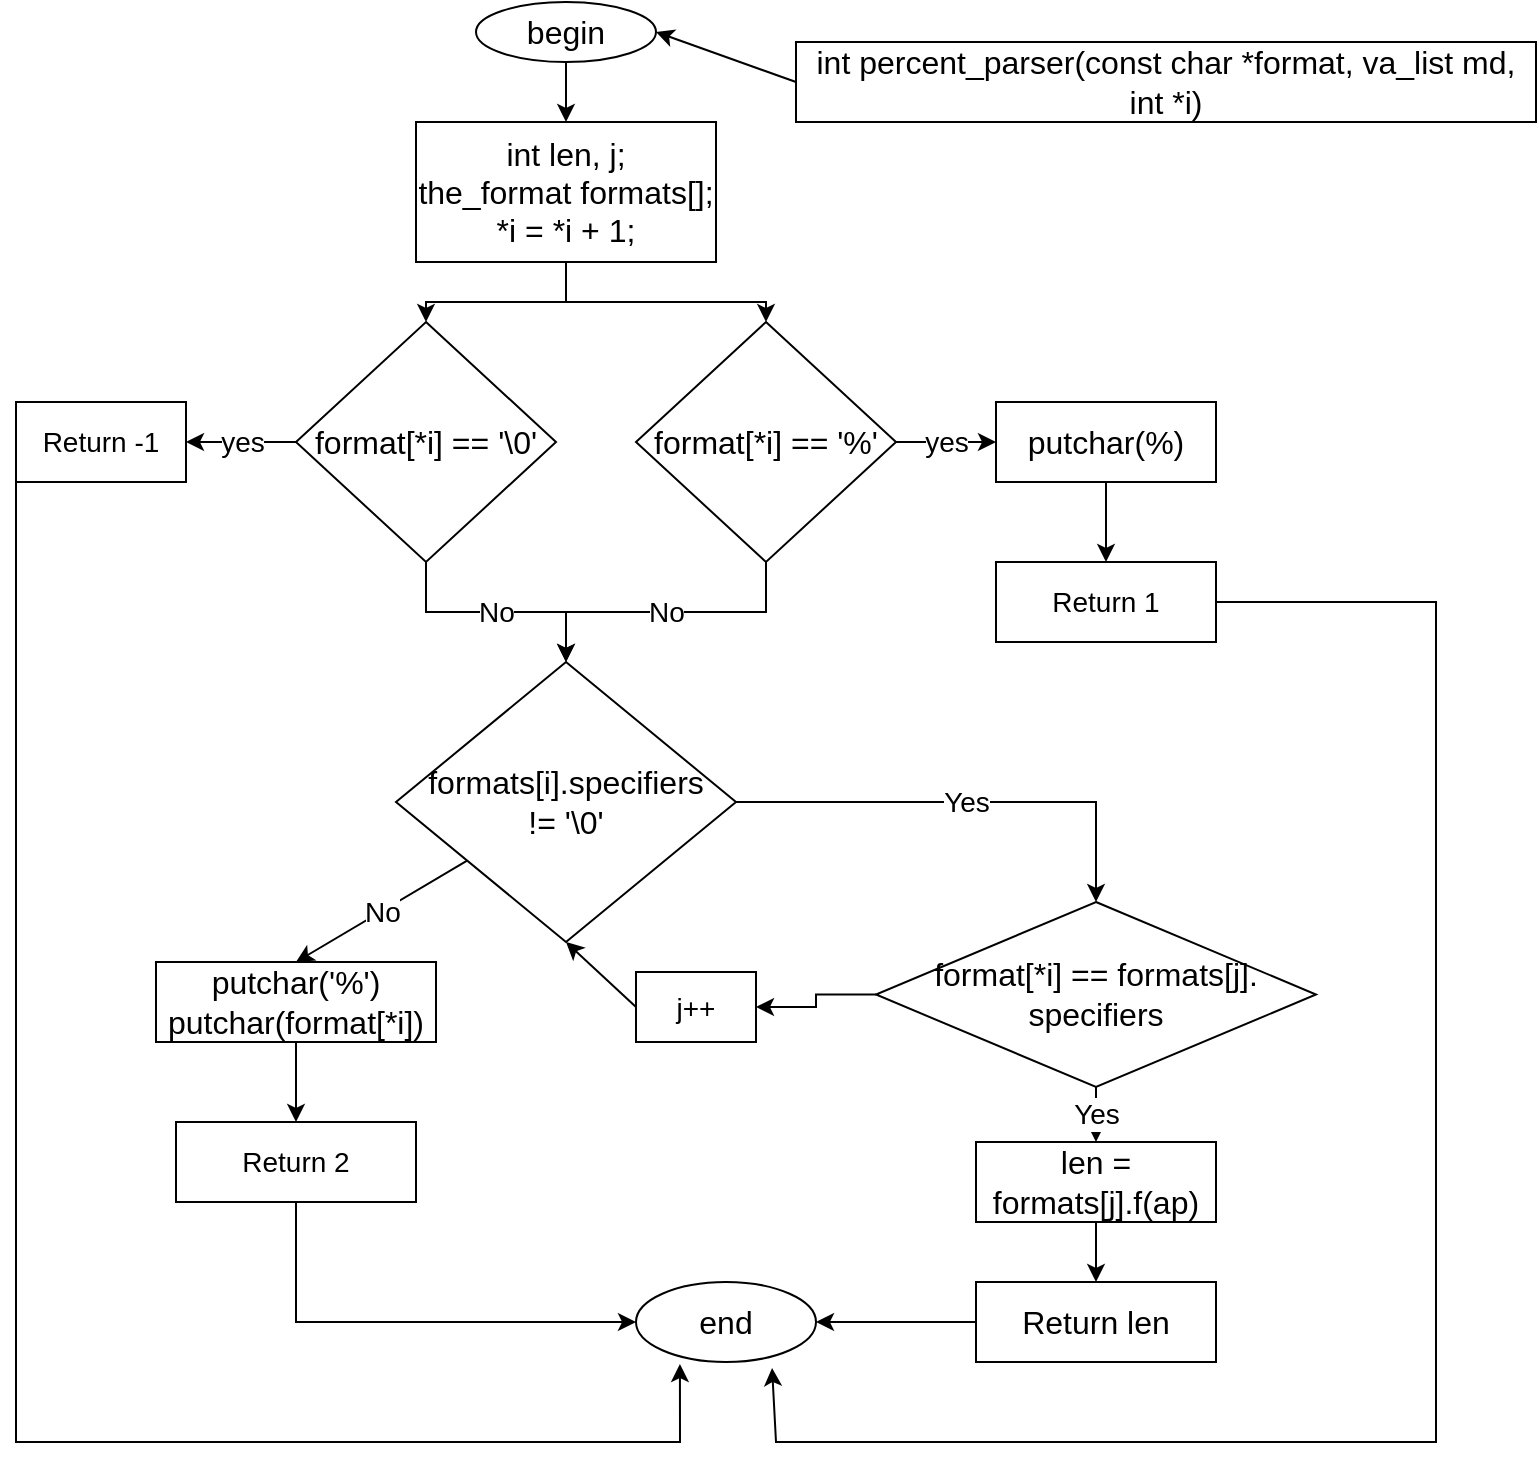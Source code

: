 <mxfile version="20.5.3" type="device"><diagram id="e36gJD-aUsy723w7uxW0" name="Page-1"><mxGraphModel dx="868" dy="468" grid="1" gridSize="10" guides="1" tooltips="1" connect="1" arrows="1" fold="1" page="1" pageScale="1" pageWidth="827" pageHeight="1169" math="0" shadow="0"><root><mxCell id="0"/><mxCell id="1" parent="0"/><mxCell id="MY4FhUL3ManyRYPJagjF-3" value="" style="edgeStyle=orthogonalEdgeStyle;rounded=0;orthogonalLoop=1;jettySize=auto;html=1;" edge="1" parent="1" source="MY4FhUL3ManyRYPJagjF-1" target="MY4FhUL3ManyRYPJagjF-2"><mxGeometry relative="1" as="geometry"/></mxCell><mxCell id="MY4FhUL3ManyRYPJagjF-1" value="&lt;font size=&quot;3&quot;&gt;begin&lt;/font&gt;" style="ellipse;whiteSpace=wrap;html=1;" vertex="1" parent="1"><mxGeometry x="280" y="40" width="90" height="30" as="geometry"/></mxCell><mxCell id="MY4FhUL3ManyRYPJagjF-14" value="" style="edgeStyle=orthogonalEdgeStyle;rounded=0;orthogonalLoop=1;jettySize=auto;html=1;fontSize=14;" edge="1" parent="1" source="MY4FhUL3ManyRYPJagjF-2" target="MY4FhUL3ManyRYPJagjF-10"><mxGeometry relative="1" as="geometry"/></mxCell><mxCell id="MY4FhUL3ManyRYPJagjF-15" style="edgeStyle=orthogonalEdgeStyle;rounded=0;orthogonalLoop=1;jettySize=auto;html=1;fontSize=14;" edge="1" parent="1" source="MY4FhUL3ManyRYPJagjF-2" target="MY4FhUL3ManyRYPJagjF-9"><mxGeometry relative="1" as="geometry"><Array as="points"><mxPoint x="325" y="190"/><mxPoint x="425" y="190"/></Array></mxGeometry></mxCell><mxCell id="MY4FhUL3ManyRYPJagjF-2" value="&lt;div&gt;&lt;font size=&quot;3&quot;&gt;int len, j;&lt;/font&gt;&lt;/div&gt;&lt;div&gt;&lt;font size=&quot;3&quot;&gt;the_format formats[];&lt;/font&gt;&lt;/div&gt;&lt;div&gt;&lt;font size=&quot;3&quot;&gt;*i = *i + 1;&lt;br&gt;&lt;/font&gt;&lt;/div&gt;" style="rounded=0;whiteSpace=wrap;html=1;" vertex="1" parent="1"><mxGeometry x="250" y="100" width="150" height="70" as="geometry"/></mxCell><mxCell id="MY4FhUL3ManyRYPJagjF-4" value="&lt;font size=&quot;3&quot;&gt;int percent_parser(const char *format, va_list md, int *i)&lt;br&gt;&lt;/font&gt;" style="rounded=0;whiteSpace=wrap;html=1;fontSize=14;" vertex="1" parent="1"><mxGeometry x="440" y="60" width="370" height="40" as="geometry"/></mxCell><mxCell id="MY4FhUL3ManyRYPJagjF-8" value="" style="endArrow=classic;html=1;rounded=0;fontSize=14;exitX=0;exitY=0.5;exitDx=0;exitDy=0;entryX=1;entryY=0.5;entryDx=0;entryDy=0;" edge="1" parent="1" source="MY4FhUL3ManyRYPJagjF-4" target="MY4FhUL3ManyRYPJagjF-1"><mxGeometry width="50" height="50" relative="1" as="geometry"><mxPoint x="390" y="270" as="sourcePoint"/><mxPoint x="440" y="220" as="targetPoint"/><Array as="points"/></mxGeometry></mxCell><mxCell id="MY4FhUL3ManyRYPJagjF-19" value="yes" style="edgeStyle=orthogonalEdgeStyle;rounded=0;orthogonalLoop=1;jettySize=auto;html=1;fontSize=14;" edge="1" parent="1" source="MY4FhUL3ManyRYPJagjF-9" target="MY4FhUL3ManyRYPJagjF-18"><mxGeometry relative="1" as="geometry"/></mxCell><mxCell id="MY4FhUL3ManyRYPJagjF-32" value="No" style="edgeStyle=orthogonalEdgeStyle;rounded=0;orthogonalLoop=1;jettySize=auto;html=1;fontSize=14;" edge="1" parent="1" source="MY4FhUL3ManyRYPJagjF-9" target="MY4FhUL3ManyRYPJagjF-22"><mxGeometry relative="1" as="geometry"/></mxCell><mxCell id="MY4FhUL3ManyRYPJagjF-9" value="&lt;font size=&quot;3&quot;&gt;format[*i] == '%'&lt;br&gt;&lt;/font&gt;" style="rhombus;whiteSpace=wrap;html=1;fontSize=14;" vertex="1" parent="1"><mxGeometry x="360" y="200" width="130" height="120" as="geometry"/></mxCell><mxCell id="MY4FhUL3ManyRYPJagjF-17" value="yes" style="edgeStyle=orthogonalEdgeStyle;rounded=0;orthogonalLoop=1;jettySize=auto;html=1;fontSize=14;" edge="1" parent="1" source="MY4FhUL3ManyRYPJagjF-10" target="MY4FhUL3ManyRYPJagjF-16"><mxGeometry relative="1" as="geometry"/></mxCell><mxCell id="MY4FhUL3ManyRYPJagjF-33" value="No" style="edgeStyle=orthogonalEdgeStyle;rounded=0;orthogonalLoop=1;jettySize=auto;html=1;exitX=0.5;exitY=1;exitDx=0;exitDy=0;fontSize=14;" edge="1" parent="1" source="MY4FhUL3ManyRYPJagjF-10" target="MY4FhUL3ManyRYPJagjF-22"><mxGeometry relative="1" as="geometry"/></mxCell><mxCell id="MY4FhUL3ManyRYPJagjF-10" value="&lt;font size=&quot;3&quot;&gt;format[*i] == '\0'&lt;br&gt;&lt;/font&gt;" style="rhombus;whiteSpace=wrap;html=1;fontSize=14;" vertex="1" parent="1"><mxGeometry x="190" y="200" width="130" height="120" as="geometry"/></mxCell><mxCell id="MY4FhUL3ManyRYPJagjF-16" value="Return -1" style="whiteSpace=wrap;html=1;fontSize=14;" vertex="1" parent="1"><mxGeometry x="50" y="240" width="85" height="40" as="geometry"/></mxCell><mxCell id="MY4FhUL3ManyRYPJagjF-21" value="" style="edgeStyle=orthogonalEdgeStyle;rounded=0;orthogonalLoop=1;jettySize=auto;html=1;fontSize=14;" edge="1" parent="1" source="MY4FhUL3ManyRYPJagjF-18" target="MY4FhUL3ManyRYPJagjF-20"><mxGeometry relative="1" as="geometry"/></mxCell><mxCell id="MY4FhUL3ManyRYPJagjF-18" value="&lt;font size=&quot;3&quot;&gt;putchar(%)&lt;/font&gt;" style="whiteSpace=wrap;html=1;fontSize=14;" vertex="1" parent="1"><mxGeometry x="540" y="240" width="110" height="40" as="geometry"/></mxCell><mxCell id="MY4FhUL3ManyRYPJagjF-20" value="Return 1" style="whiteSpace=wrap;html=1;fontSize=14;" vertex="1" parent="1"><mxGeometry x="540" y="320" width="110" height="40" as="geometry"/></mxCell><mxCell id="MY4FhUL3ManyRYPJagjF-22" value="&lt;div&gt;&lt;font size=&quot;3&quot;&gt;formats[i].specifiers&lt;/font&gt;&lt;/div&gt;&lt;div&gt;&lt;font size=&quot;3&quot;&gt;!= '\0'&lt;br&gt;&lt;/font&gt;&lt;/div&gt;" style="rhombus;whiteSpace=wrap;html=1;fontSize=14;" vertex="1" parent="1"><mxGeometry x="240" y="370" width="170" height="140" as="geometry"/></mxCell><mxCell id="MY4FhUL3ManyRYPJagjF-47" value="" style="edgeStyle=orthogonalEdgeStyle;rounded=0;orthogonalLoop=1;jettySize=auto;html=1;fontSize=14;" edge="1" parent="1" source="MY4FhUL3ManyRYPJagjF-34" target="MY4FhUL3ManyRYPJagjF-46"><mxGeometry relative="1" as="geometry"/></mxCell><mxCell id="MY4FhUL3ManyRYPJagjF-34" value="&lt;div&gt;&lt;font size=&quot;3&quot;&gt;putchar('%')&lt;/font&gt;&lt;/div&gt;&lt;div&gt;&lt;font size=&quot;3&quot;&gt;putchar(format[*i])&lt;br&gt;&lt;/font&gt;&lt;/div&gt;" style="rounded=0;whiteSpace=wrap;html=1;fontSize=14;" vertex="1" parent="1"><mxGeometry x="120" y="520" width="140" height="40" as="geometry"/></mxCell><mxCell id="MY4FhUL3ManyRYPJagjF-35" value="No" style="endArrow=classic;html=1;rounded=0;fontSize=14;entryX=0.5;entryY=0;entryDx=0;entryDy=0;" edge="1" parent="1" source="MY4FhUL3ManyRYPJagjF-22" target="MY4FhUL3ManyRYPJagjF-34"><mxGeometry width="50" height="50" relative="1" as="geometry"><mxPoint x="390" y="540" as="sourcePoint"/><mxPoint x="210" y="500" as="targetPoint"/><Array as="points"/></mxGeometry></mxCell><mxCell id="MY4FhUL3ManyRYPJagjF-36" value="j++" style="rounded=0;whiteSpace=wrap;html=1;fontSize=14;" vertex="1" parent="1"><mxGeometry x="360" y="525" width="60" height="35" as="geometry"/></mxCell><mxCell id="MY4FhUL3ManyRYPJagjF-39" value="" style="endArrow=classic;html=1;rounded=0;fontSize=14;entryX=0.5;entryY=1;entryDx=0;entryDy=0;exitX=0;exitY=0.5;exitDx=0;exitDy=0;" edge="1" parent="1" source="MY4FhUL3ManyRYPJagjF-36" target="MY4FhUL3ManyRYPJagjF-22"><mxGeometry width="50" height="50" relative="1" as="geometry"><mxPoint x="320" y="530" as="sourcePoint"/><mxPoint x="450" y="490" as="targetPoint"/></mxGeometry></mxCell><mxCell id="MY4FhUL3ManyRYPJagjF-41" value="" style="edgeStyle=orthogonalEdgeStyle;rounded=0;orthogonalLoop=1;jettySize=auto;html=1;fontSize=14;" edge="1" parent="1" source="MY4FhUL3ManyRYPJagjF-40" target="MY4FhUL3ManyRYPJagjF-36"><mxGeometry relative="1" as="geometry"/></mxCell><mxCell id="MY4FhUL3ManyRYPJagjF-49" value="Yes" style="edgeStyle=orthogonalEdgeStyle;rounded=0;orthogonalLoop=1;jettySize=auto;html=1;fontSize=14;" edge="1" parent="1" source="MY4FhUL3ManyRYPJagjF-40" target="MY4FhUL3ManyRYPJagjF-48"><mxGeometry relative="1" as="geometry"/></mxCell><mxCell id="MY4FhUL3ManyRYPJagjF-40" value="&lt;div&gt;&lt;font size=&quot;3&quot;&gt;format[*i] == formats[j].&lt;/font&gt;&lt;/div&gt;&lt;div&gt;&lt;font size=&quot;3&quot;&gt;specifiers&lt;br&gt;&lt;/font&gt;&lt;/div&gt;" style="rhombus;whiteSpace=wrap;html=1;fontSize=14;" vertex="1" parent="1"><mxGeometry x="480" y="490" width="220" height="92.5" as="geometry"/></mxCell><mxCell id="MY4FhUL3ManyRYPJagjF-45" value="Yes" style="endArrow=classic;html=1;rounded=0;fontSize=14;entryX=0.5;entryY=0;entryDx=0;entryDy=0;exitX=1;exitY=0.5;exitDx=0;exitDy=0;" edge="1" parent="1" source="MY4FhUL3ManyRYPJagjF-22" target="MY4FhUL3ManyRYPJagjF-40"><mxGeometry width="50" height="50" relative="1" as="geometry"><mxPoint x="400" y="540" as="sourcePoint"/><mxPoint x="450" y="490" as="targetPoint"/><Array as="points"><mxPoint x="590" y="440"/></Array></mxGeometry></mxCell><mxCell id="MY4FhUL3ManyRYPJagjF-46" value="Return 2" style="whiteSpace=wrap;html=1;fontSize=14;rounded=0;" vertex="1" parent="1"><mxGeometry x="130" y="600" width="120" height="40" as="geometry"/></mxCell><mxCell id="MY4FhUL3ManyRYPJagjF-52" value="" style="edgeStyle=orthogonalEdgeStyle;rounded=0;orthogonalLoop=1;jettySize=auto;html=1;fontSize=14;" edge="1" parent="1" source="MY4FhUL3ManyRYPJagjF-48" target="MY4FhUL3ManyRYPJagjF-51"><mxGeometry relative="1" as="geometry"/></mxCell><mxCell id="MY4FhUL3ManyRYPJagjF-48" value="&lt;font size=&quot;3&quot;&gt;len = formats[j].f(ap)&lt;br&gt;&lt;/font&gt;" style="whiteSpace=wrap;html=1;fontSize=14;" vertex="1" parent="1"><mxGeometry x="530" y="610" width="120" height="40" as="geometry"/></mxCell><mxCell id="MY4FhUL3ManyRYPJagjF-54" value="" style="edgeStyle=orthogonalEdgeStyle;rounded=0;orthogonalLoop=1;jettySize=auto;html=1;fontSize=14;" edge="1" parent="1" source="MY4FhUL3ManyRYPJagjF-51" target="MY4FhUL3ManyRYPJagjF-53"><mxGeometry relative="1" as="geometry"/></mxCell><mxCell id="MY4FhUL3ManyRYPJagjF-51" value="&lt;font size=&quot;3&quot;&gt;Return len&lt;br&gt;&lt;/font&gt;" style="whiteSpace=wrap;html=1;fontSize=14;" vertex="1" parent="1"><mxGeometry x="530" y="680" width="120" height="40" as="geometry"/></mxCell><mxCell id="MY4FhUL3ManyRYPJagjF-53" value="&lt;font size=&quot;3&quot;&gt;end&lt;/font&gt;" style="ellipse;whiteSpace=wrap;html=1;fontSize=14;" vertex="1" parent="1"><mxGeometry x="360" y="680" width="90" height="40" as="geometry"/></mxCell><mxCell id="MY4FhUL3ManyRYPJagjF-55" value="" style="endArrow=classic;html=1;rounded=0;fontSize=14;entryX=0;entryY=0.5;entryDx=0;entryDy=0;exitX=0.5;exitY=1;exitDx=0;exitDy=0;" edge="1" parent="1" source="MY4FhUL3ManyRYPJagjF-46" target="MY4FhUL3ManyRYPJagjF-53"><mxGeometry width="50" height="50" relative="1" as="geometry"><mxPoint x="190" y="700" as="sourcePoint"/><mxPoint x="450" y="520" as="targetPoint"/><Array as="points"><mxPoint x="190" y="700"/></Array></mxGeometry></mxCell><mxCell id="MY4FhUL3ManyRYPJagjF-56" value="" style="endArrow=classic;html=1;rounded=0;fontSize=14;entryX=0.244;entryY=1.025;entryDx=0;entryDy=0;entryPerimeter=0;exitX=0;exitY=0.5;exitDx=0;exitDy=0;" edge="1" parent="1" source="MY4FhUL3ManyRYPJagjF-16" target="MY4FhUL3ManyRYPJagjF-53"><mxGeometry width="50" height="50" relative="1" as="geometry"><mxPoint x="30" y="310" as="sourcePoint"/><mxPoint x="450" y="380" as="targetPoint"/><Array as="points"><mxPoint x="50" y="760"/><mxPoint x="230" y="760"/><mxPoint x="382" y="760"/></Array></mxGeometry></mxCell><mxCell id="MY4FhUL3ManyRYPJagjF-57" value="" style="endArrow=classic;html=1;rounded=0;fontSize=14;entryX=0.756;entryY=1.075;entryDx=0;entryDy=0;entryPerimeter=0;exitX=1;exitY=0.5;exitDx=0;exitDy=0;" edge="1" parent="1" source="MY4FhUL3ManyRYPJagjF-20" target="MY4FhUL3ManyRYPJagjF-53"><mxGeometry width="50" height="50" relative="1" as="geometry"><mxPoint x="400" y="590" as="sourcePoint"/><mxPoint x="450" y="540" as="targetPoint"/><Array as="points"><mxPoint x="760" y="340"/><mxPoint x="760" y="420"/><mxPoint x="760" y="540"/><mxPoint x="760" y="760"/><mxPoint x="590" y="760"/><mxPoint x="510" y="760"/><mxPoint x="460" y="760"/><mxPoint x="430" y="760"/></Array></mxGeometry></mxCell></root></mxGraphModel></diagram></mxfile>